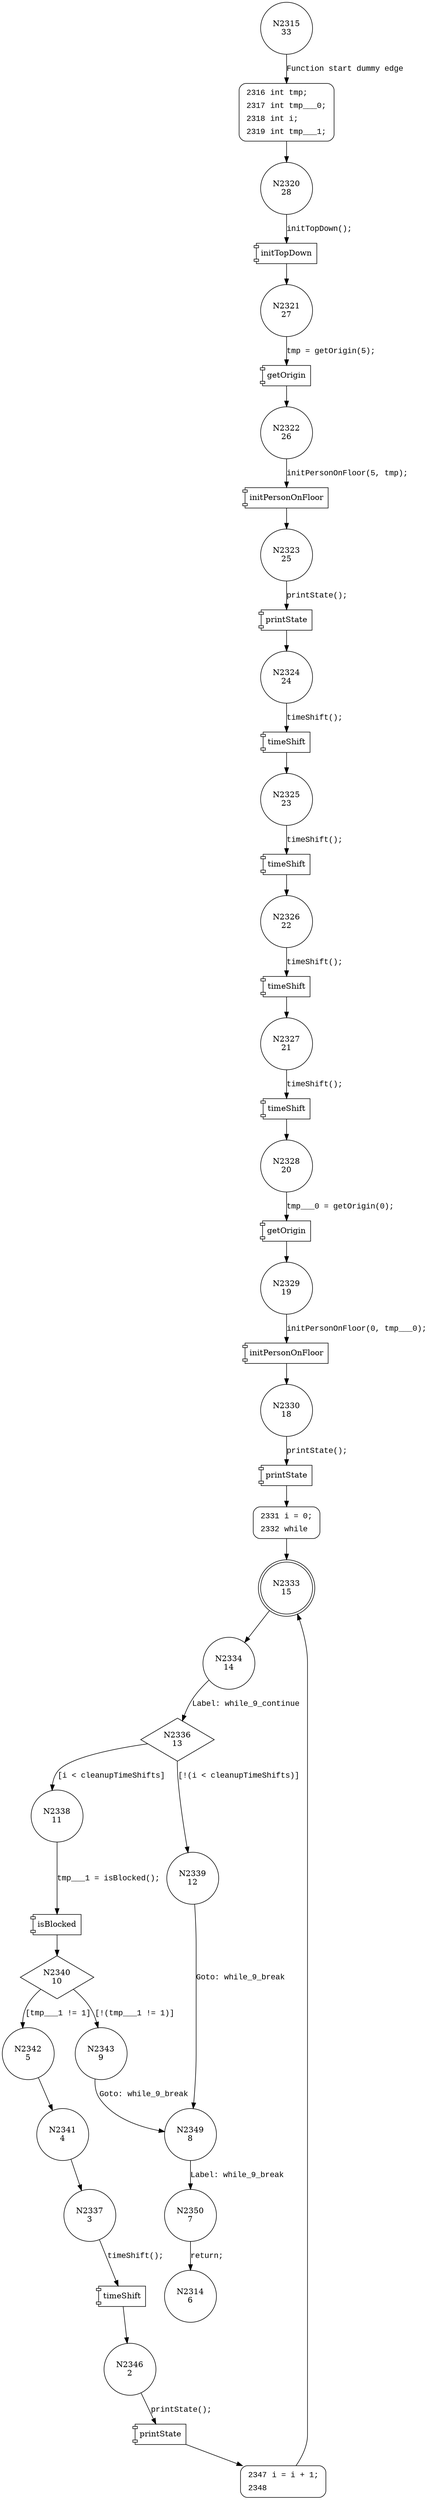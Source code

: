 digraph spec14 {
2315 [shape="circle" label="N2315\n33"]
2316 [shape="circle" label="N2316\n32"]
2320 [shape="circle" label="N2320\n28"]
2321 [shape="circle" label="N2321\n27"]
2322 [shape="circle" label="N2322\n26"]
2323 [shape="circle" label="N2323\n25"]
2324 [shape="circle" label="N2324\n24"]
2325 [shape="circle" label="N2325\n23"]
2326 [shape="circle" label="N2326\n22"]
2327 [shape="circle" label="N2327\n21"]
2328 [shape="circle" label="N2328\n20"]
2329 [shape="circle" label="N2329\n19"]
2330 [shape="circle" label="N2330\n18"]
2331 [shape="circle" label="N2331\n17"]
2333 [shape="doublecircle" label="N2333\n15"]
2334 [shape="circle" label="N2334\n14"]
2336 [shape="diamond" label="N2336\n13"]
2338 [shape="circle" label="N2338\n11"]
2339 [shape="circle" label="N2339\n12"]
2349 [shape="circle" label="N2349\n8"]
2350 [shape="circle" label="N2350\n7"]
2340 [shape="diamond" label="N2340\n10"]
2342 [shape="circle" label="N2342\n5"]
2343 [shape="circle" label="N2343\n9"]
2341 [shape="circle" label="N2341\n4"]
2337 [shape="circle" label="N2337\n3"]
2346 [shape="circle" label="N2346\n2"]
2347 [shape="circle" label="N2347\n1"]
2314 [shape="circle" label="N2314\n6"]
2316 [style="filled,bold" penwidth="1" fillcolor="white" fontname="Courier New" shape="Mrecord" label=<<table border="0" cellborder="0" cellpadding="3" bgcolor="white"><tr><td align="right">2316</td><td align="left">int tmp;</td></tr><tr><td align="right">2317</td><td align="left">int tmp___0;</td></tr><tr><td align="right">2318</td><td align="left">int i;</td></tr><tr><td align="right">2319</td><td align="left">int tmp___1;</td></tr></table>>]
2316 -> 2320[label=""]
2331 [style="filled,bold" penwidth="1" fillcolor="white" fontname="Courier New" shape="Mrecord" label=<<table border="0" cellborder="0" cellpadding="3" bgcolor="white"><tr><td align="right">2331</td><td align="left">i = 0;</td></tr><tr><td align="right">2332</td><td align="left">while</td></tr></table>>]
2331 -> 2333[label=""]
2347 [style="filled,bold" penwidth="1" fillcolor="white" fontname="Courier New" shape="Mrecord" label=<<table border="0" cellborder="0" cellpadding="3" bgcolor="white"><tr><td align="right">2347</td><td align="left">i = i + 1;</td></tr><tr><td align="right">2348</td><td align="left"></td></tr></table>>]
2347 -> 2333[label=""]
2315 -> 2316 [label="Function start dummy edge" fontname="Courier New"]
100006 [shape="component" label="initTopDown"]
2320 -> 100006 [label="initTopDown();" fontname="Courier New"]
100006 -> 2321 [label="" fontname="Courier New"]
100007 [shape="component" label="getOrigin"]
2321 -> 100007 [label="tmp = getOrigin(5);" fontname="Courier New"]
100007 -> 2322 [label="" fontname="Courier New"]
100008 [shape="component" label="initPersonOnFloor"]
2322 -> 100008 [label="initPersonOnFloor(5, tmp);" fontname="Courier New"]
100008 -> 2323 [label="" fontname="Courier New"]
100009 [shape="component" label="printState"]
2323 -> 100009 [label="printState();" fontname="Courier New"]
100009 -> 2324 [label="" fontname="Courier New"]
100010 [shape="component" label="timeShift"]
2324 -> 100010 [label="timeShift();" fontname="Courier New"]
100010 -> 2325 [label="" fontname="Courier New"]
100011 [shape="component" label="timeShift"]
2325 -> 100011 [label="timeShift();" fontname="Courier New"]
100011 -> 2326 [label="" fontname="Courier New"]
100012 [shape="component" label="timeShift"]
2326 -> 100012 [label="timeShift();" fontname="Courier New"]
100012 -> 2327 [label="" fontname="Courier New"]
100013 [shape="component" label="timeShift"]
2327 -> 100013 [label="timeShift();" fontname="Courier New"]
100013 -> 2328 [label="" fontname="Courier New"]
100014 [shape="component" label="getOrigin"]
2328 -> 100014 [label="tmp___0 = getOrigin(0);" fontname="Courier New"]
100014 -> 2329 [label="" fontname="Courier New"]
100015 [shape="component" label="initPersonOnFloor"]
2329 -> 100015 [label="initPersonOnFloor(0, tmp___0);" fontname="Courier New"]
100015 -> 2330 [label="" fontname="Courier New"]
100016 [shape="component" label="printState"]
2330 -> 100016 [label="printState();" fontname="Courier New"]
100016 -> 2331 [label="" fontname="Courier New"]
2333 -> 2334 [label="" fontname="Courier New"]
2336 -> 2338 [label="[i < cleanupTimeShifts]" fontname="Courier New"]
2336 -> 2339 [label="[!(i < cleanupTimeShifts)]" fontname="Courier New"]
2349 -> 2350 [label="Label: while_9_break" fontname="Courier New"]
100017 [shape="component" label="isBlocked"]
2338 -> 100017 [label="tmp___1 = isBlocked();" fontname="Courier New"]
100017 -> 2340 [label="" fontname="Courier New"]
2340 -> 2342 [label="[tmp___1 != 1]" fontname="Courier New"]
2340 -> 2343 [label="[!(tmp___1 != 1)]" fontname="Courier New"]
2342 -> 2341 [label="" fontname="Courier New"]
100018 [shape="component" label="timeShift"]
2337 -> 100018 [label="timeShift();" fontname="Courier New"]
100018 -> 2346 [label="" fontname="Courier New"]
100019 [shape="component" label="printState"]
2346 -> 100019 [label="printState();" fontname="Courier New"]
100019 -> 2347 [label="" fontname="Courier New"]
2334 -> 2336 [label="Label: while_9_continue" fontname="Courier New"]
2339 -> 2349 [label="Goto: while_9_break" fontname="Courier New"]
2350 -> 2314 [label="return;" fontname="Courier New"]
2343 -> 2349 [label="Goto: while_9_break" fontname="Courier New"]
2341 -> 2337 [label="" fontname="Courier New"]
}